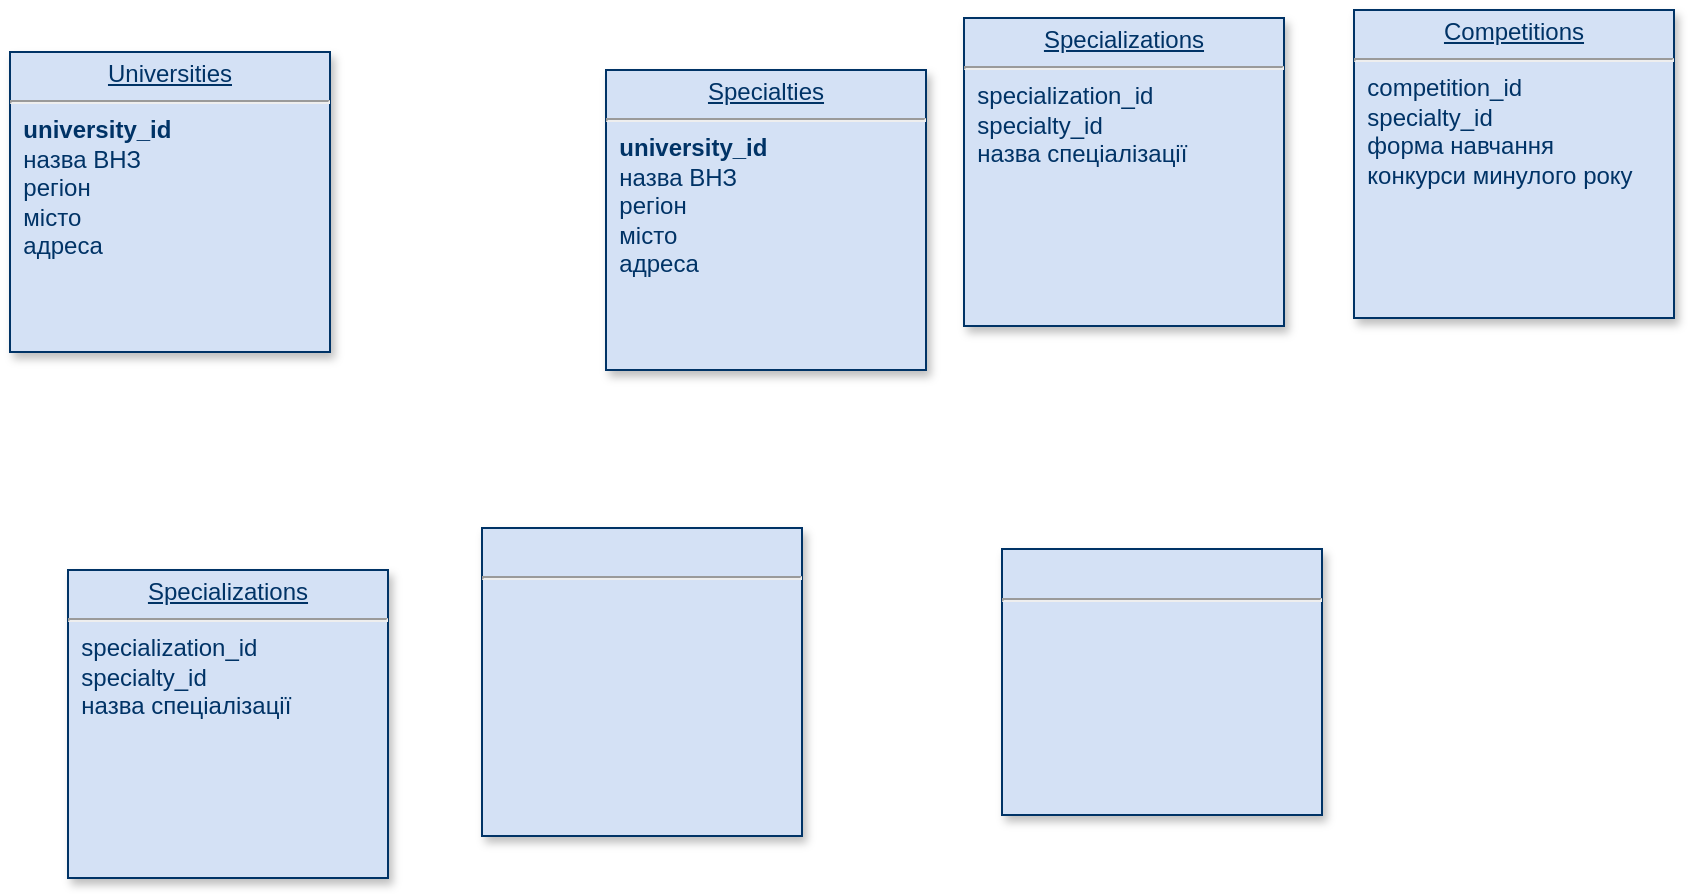 <mxfile version="22.0.4" type="github">
  <diagram name="Page-1" id="efa7a0a1-bf9b-a30e-e6df-94a7791c09e9">
    <mxGraphModel dx="1396" dy="830" grid="0" gridSize="10" guides="1" tooltips="1" connect="1" arrows="1" fold="1" page="0" pageScale="1" pageWidth="826" pageHeight="1169" background="none" math="0" shadow="0">
      <root>
        <mxCell id="0" />
        <mxCell id="1" parent="0" />
        <mxCell id="21" value="&lt;p style=&quot;margin: 0px; margin-top: 4px; text-align: center; text-decoration: underline;&quot;&gt;&lt;br&gt;&lt;/p&gt;&lt;hr&gt;" style="verticalAlign=top;align=left;overflow=fill;fontSize=12;fontFamily=Helvetica;html=1;strokeColor=#003366;shadow=1;fillColor=#D4E1F5;fontColor=#003366" parent="1" vertex="1">
          <mxGeometry x="497" y="317.5" width="160" height="133" as="geometry" />
        </mxCell>
        <mxCell id="24" value="&lt;p style=&quot;margin: 0px; margin-top: 4px; text-align: center; text-decoration: underline;&quot;&gt;Universities&lt;/p&gt;&lt;hr&gt;&lt;span style=&quot;background-color: initial;&quot;&gt;&amp;nbsp; &lt;b&gt;university_id&lt;/b&gt;&lt;/span&gt;&lt;b&gt;&lt;br&gt;&lt;/b&gt;&lt;span style=&quot;background-color: initial;&quot;&gt;&amp;nbsp; назва ВНЗ&lt;/span&gt;&lt;br&gt;&lt;span style=&quot;background-color: initial;&quot;&gt;&amp;nbsp; регіон&lt;/span&gt;&lt;br&gt;&lt;span style=&quot;background-color: initial;&quot;&gt;&amp;nbsp; місто&lt;/span&gt;&lt;br&gt;&lt;div style=&quot;&quot;&gt;&lt;span style=&quot;background-color: initial;&quot;&gt;&amp;nbsp; адреса&lt;br&gt;&lt;/span&gt;&lt;/div&gt;" style="verticalAlign=top;align=left;overflow=fill;fontSize=12;fontFamily=Helvetica;html=1;strokeColor=#003366;shadow=1;fillColor=#D4E1F5;fontColor=#003366" parent="1" vertex="1">
          <mxGeometry x="1.0" y="69.0" width="160" height="150" as="geometry" />
        </mxCell>
        <mxCell id="h30Kpubxtcf0mwcJ9HK3-25" value="&lt;p style=&quot;margin: 0px; margin-top: 4px; text-align: center; text-decoration: underline;&quot;&gt;&lt;br&gt;&lt;/p&gt;&lt;hr&gt;" style="verticalAlign=top;align=left;overflow=fill;fontSize=12;fontFamily=Helvetica;html=1;strokeColor=#003366;shadow=1;fillColor=#D4E1F5;fontColor=#003366" vertex="1" parent="1">
          <mxGeometry x="237" y="307" width="160" height="154" as="geometry" />
        </mxCell>
        <mxCell id="h30Kpubxtcf0mwcJ9HK3-26" value="&lt;p style=&quot;margin: 0px; margin-top: 4px; text-align: center; text-decoration: underline;&quot;&gt;Competitions&lt;/p&gt;&lt;hr&gt;&amp;nbsp; competition_id&lt;br&gt;&amp;nbsp;&amp;nbsp;specialty_id&amp;nbsp;&amp;nbsp;&lt;br&gt;&amp;nbsp;&amp;nbsp;форма навчання&lt;br&gt;&amp;nbsp;&amp;nbsp;конкурси минулого року" style="verticalAlign=top;align=left;overflow=fill;fontSize=12;fontFamily=Helvetica;html=1;strokeColor=#003366;shadow=1;fillColor=#D4E1F5;fontColor=#003366" vertex="1" parent="1">
          <mxGeometry x="673" y="48" width="160" height="154" as="geometry" />
        </mxCell>
        <mxCell id="h30Kpubxtcf0mwcJ9HK3-27" value="&lt;p style=&quot;margin: 0px; margin-top: 4px; text-align: center; text-decoration: underline;&quot;&gt;Specializations&lt;br&gt;&lt;/p&gt;&lt;hr&gt;&amp;nbsp;&amp;nbsp;specialization_id&lt;br&gt;&amp;nbsp; specialty_id&lt;br&gt;&amp;nbsp;&amp;nbsp;назва спеціалізації&lt;br&gt;" style="verticalAlign=top;align=left;overflow=fill;fontSize=12;fontFamily=Helvetica;html=1;strokeColor=#003366;shadow=1;fillColor=#D4E1F5;fontColor=#003366" vertex="1" parent="1">
          <mxGeometry x="478" y="52" width="160" height="154" as="geometry" />
        </mxCell>
        <mxCell id="h30Kpubxtcf0mwcJ9HK3-30" value="&lt;p style=&quot;margin: 0px; margin-top: 4px; text-align: center; text-decoration: underline;&quot;&gt;&lt;/p&gt;&lt;div style=&quot;text-align: center;&quot;&gt;&lt;span style=&quot;background-color: initial;&quot;&gt;&lt;u style=&quot;&quot;&gt;Specialties&lt;/u&gt;&lt;/span&gt;&lt;/div&gt;&lt;hr&gt;&lt;span style=&quot;background-color: initial;&quot;&gt;&amp;nbsp;&amp;nbsp;&lt;b&gt;university_id&lt;/b&gt;&lt;/span&gt;&lt;b&gt;&lt;br&gt;&lt;/b&gt;&lt;span style=&quot;background-color: initial;&quot;&gt;&amp;nbsp; назва ВНЗ&lt;/span&gt;&lt;br&gt;&lt;span style=&quot;background-color: initial;&quot;&gt;&amp;nbsp; регіон&lt;/span&gt;&lt;br&gt;&lt;span style=&quot;background-color: initial;&quot;&gt;&amp;nbsp; місто&lt;/span&gt;&lt;br&gt;&lt;div style=&quot;&quot;&gt;&lt;span style=&quot;background-color: initial;&quot;&gt;&amp;nbsp; адреса&lt;br&gt;&lt;/span&gt;&lt;/div&gt;" style="verticalAlign=top;align=left;overflow=fill;fontSize=12;fontFamily=Helvetica;html=1;strokeColor=#003366;shadow=1;fillColor=#D4E1F5;fontColor=#003366" vertex="1" parent="1">
          <mxGeometry x="299.0" y="78.0" width="160" height="150" as="geometry" />
        </mxCell>
        <mxCell id="h30Kpubxtcf0mwcJ9HK3-33" value="&lt;p style=&quot;margin: 0px; margin-top: 4px; text-align: center; text-decoration: underline;&quot;&gt;Specializations&lt;br&gt;&lt;/p&gt;&lt;hr&gt;&amp;nbsp;&amp;nbsp;specialization_id&lt;br&gt;&amp;nbsp; specialty_id&lt;br&gt;&amp;nbsp;&amp;nbsp;назва спеціалізації&lt;br&gt;" style="verticalAlign=top;align=left;overflow=fill;fontSize=12;fontFamily=Helvetica;html=1;strokeColor=#003366;shadow=1;fillColor=#D4E1F5;fontColor=#003366" vertex="1" parent="1">
          <mxGeometry x="30" y="328" width="160" height="154" as="geometry" />
        </mxCell>
      </root>
    </mxGraphModel>
  </diagram>
</mxfile>
